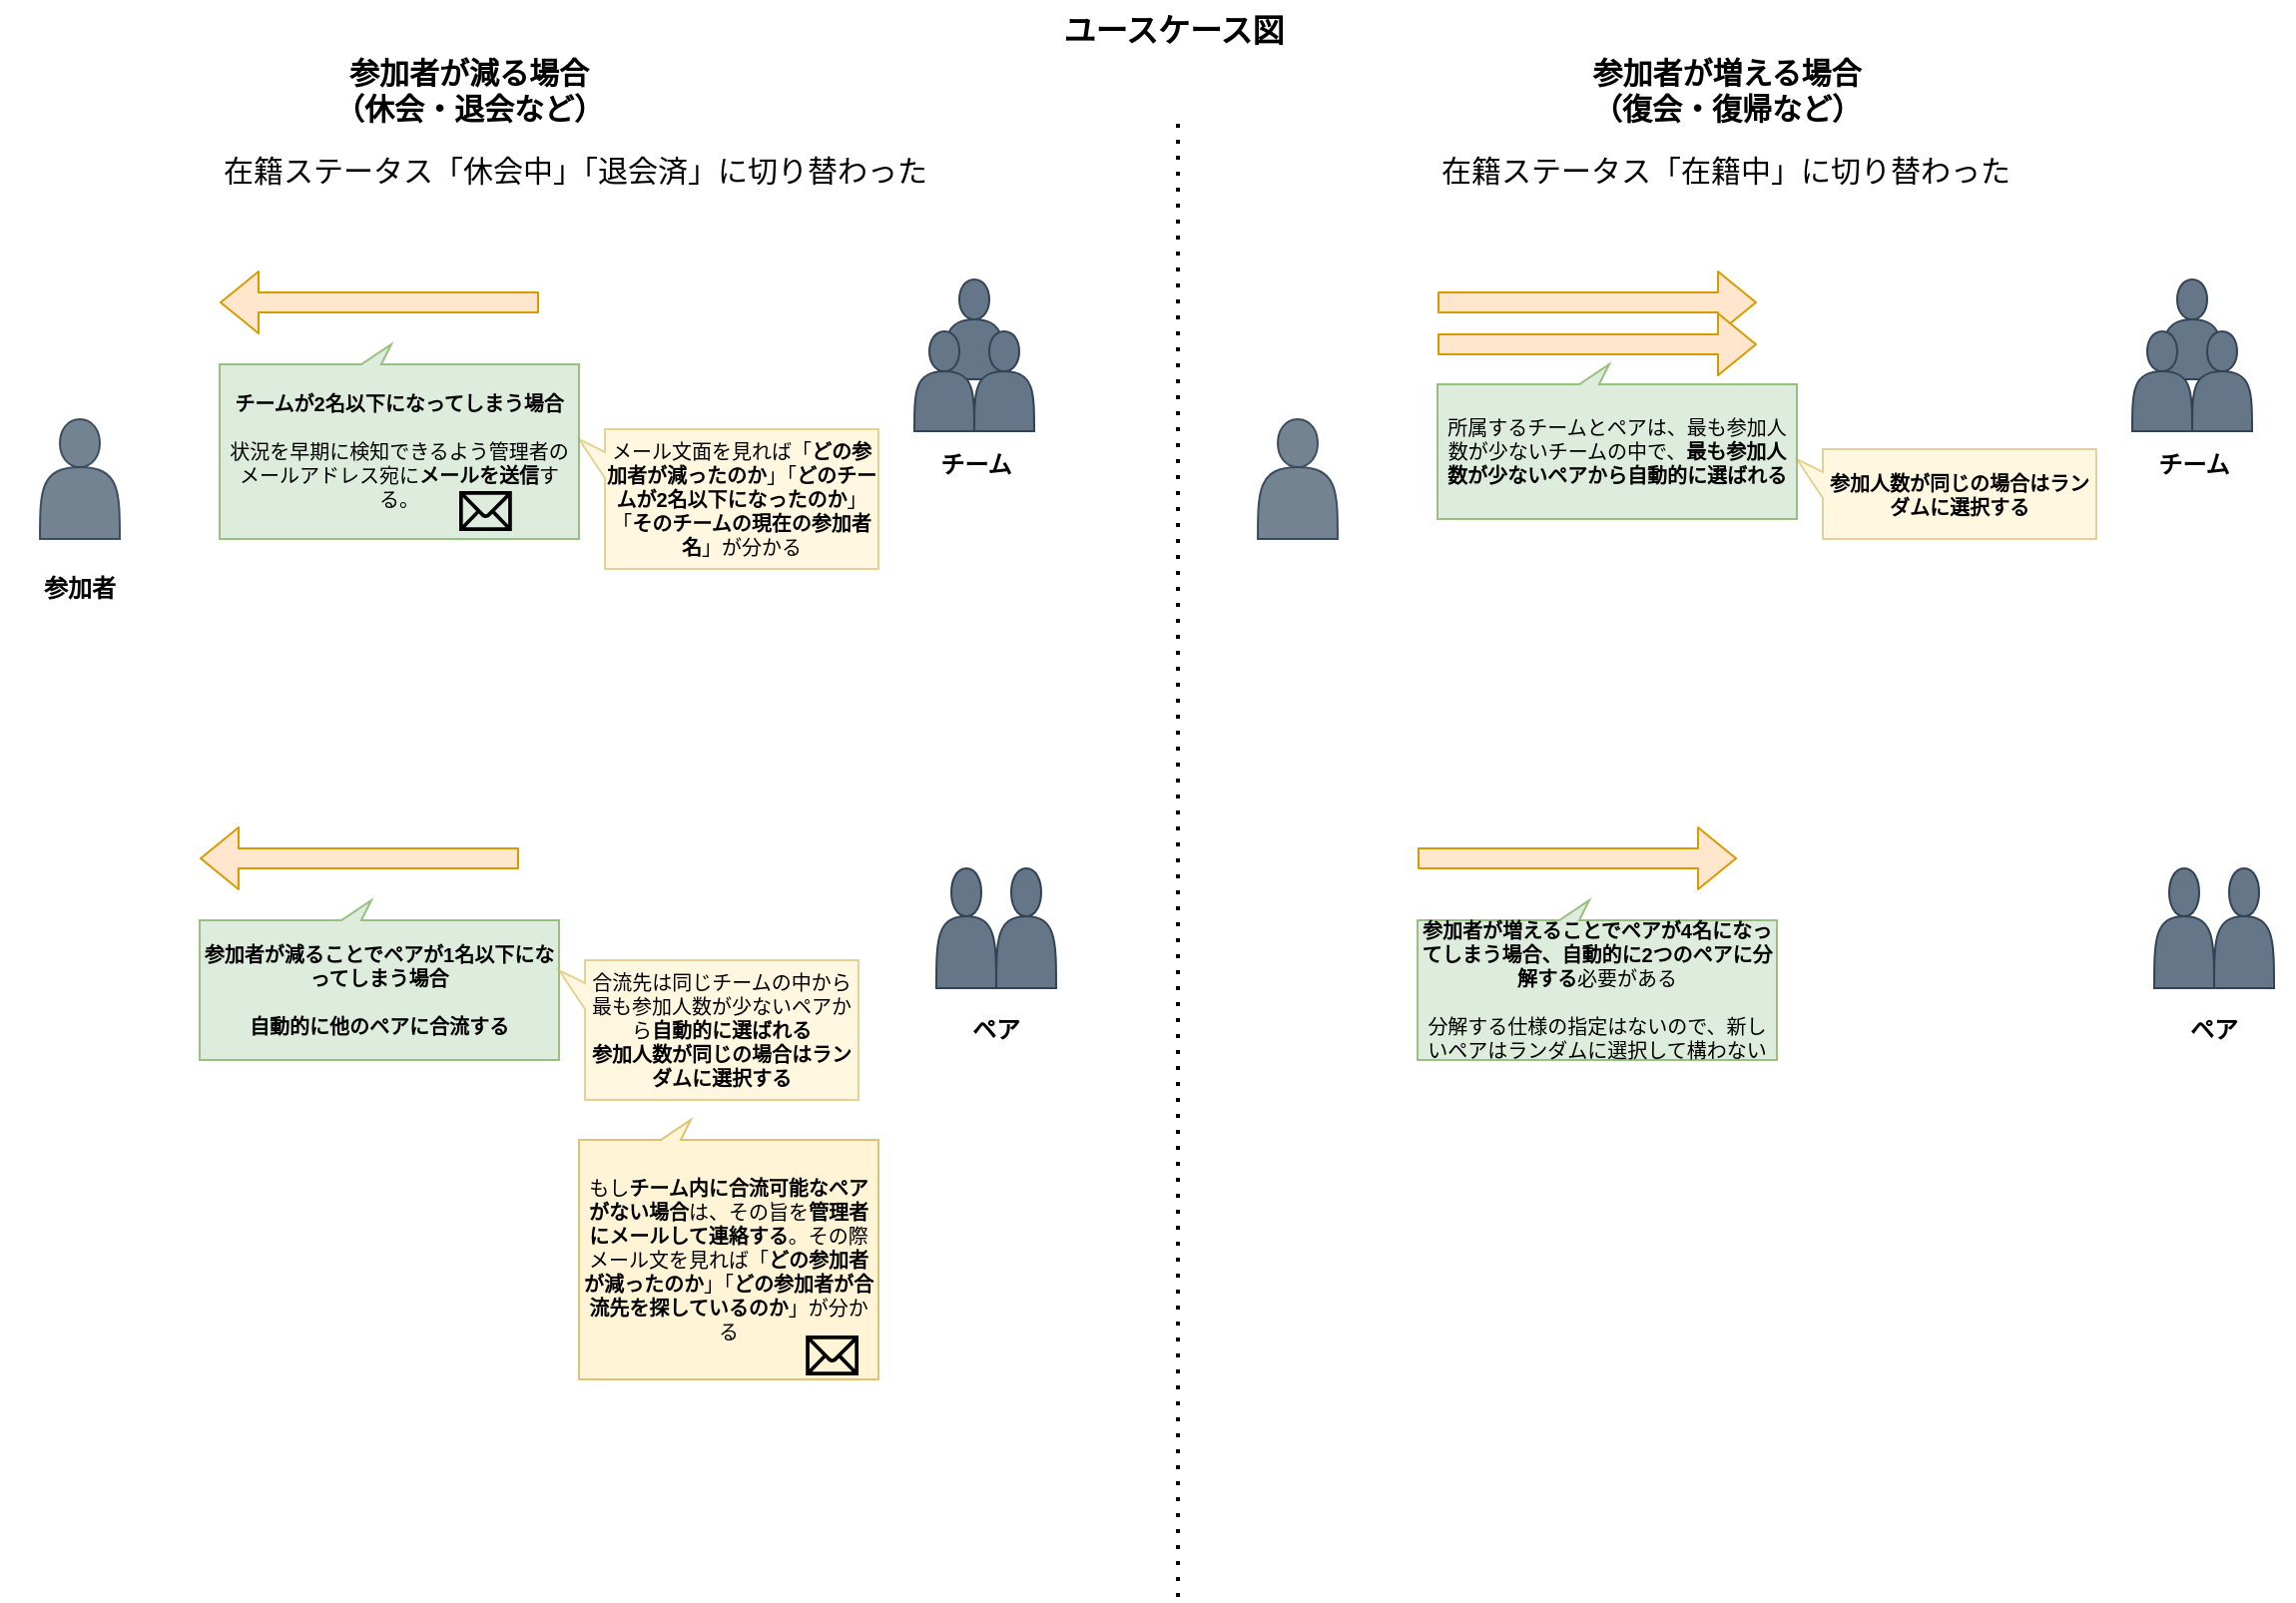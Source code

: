 <mxfile>
    <diagram id="9xovjR4-WUleG0vmvGRw" name="ページ1">
        <mxGraphModel dx="1107" dy="787" grid="1" gridSize="10" guides="1" tooltips="1" connect="1" arrows="1" fold="1" page="1" pageScale="1" pageWidth="1169" pageHeight="827" math="0" shadow="0">
            <root>
                <mxCell id="0"/>
                <mxCell id="1" parent="0"/>
                <mxCell id="54" value="" style="shape=actor;whiteSpace=wrap;html=1;labelBackgroundColor=default;fillStyle=auto;fontSize=10;fillColor=#647687;strokeColor=#314354;fontColor=#ffffff;" parent="1" vertex="1">
                    <mxGeometry x="483" y="160" width="30" height="50" as="geometry"/>
                </mxCell>
                <mxCell id="10" value="&lt;div style=&quot;font-size: 10px;&quot;&gt;もし&lt;b&gt;チーム内に合流可能なペアがない場合&lt;/b&gt;は、その旨を&lt;b&gt;管理者にメールして連絡する&lt;/b&gt;。その際メール文を見れば「&lt;b&gt;どの参加者が減ったのか&lt;/b&gt;」「&lt;b&gt;どの参加者が合流先を探しているのか&lt;/b&gt;」が分かる&lt;/div&gt;" style="whiteSpace=wrap;html=1;shape=mxgraph.basic.rectCallout;dx=104;dy=10;boundedLbl=1;direction=west;fillColor=#fff2cc;strokeColor=#d6b656;fontSize=10;fillStyle=auto;opacity=80;" parent="1" vertex="1">
                    <mxGeometry x="300" y="581" width="150" height="130" as="geometry"/>
                </mxCell>
                <mxCell id="43" value="メール文面を見れば「&lt;b&gt;どの参加者が減ったのか&lt;/b&gt;」「&lt;b&gt;どのチームが2名以下になったのか&lt;/b&gt;」「&lt;b&gt;そのチームの現在の参加者名&lt;/b&gt;」が分かる" style="whiteSpace=wrap;html=1;shape=mxgraph.basic.rectCallout;dx=18;dy=13;boundedLbl=1;direction=south;fillColor=#fff2cc;strokeColor=#d6b656;fontSize=10;fillStyle=auto;fontColor=#000000;opacity=60;" parent="1" vertex="1">
                    <mxGeometry x="300" y="235" width="150" height="70" as="geometry"/>
                </mxCell>
                <mxCell id="46" value="&lt;div style=&quot;font-size: 10px;&quot;&gt;&lt;b&gt;チームが2名以下になってしまう場合&lt;br&gt;&lt;/b&gt;&lt;br&gt;状況を早期に検知できるよう管理者のメールアドレス宛に&lt;b&gt;メールを送信&lt;/b&gt;する。&lt;/div&gt;" style="whiteSpace=wrap;html=1;shape=mxgraph.basic.rectCallout;dx=104;dy=10;boundedLbl=1;direction=west;fillColor=#d5e8d4;strokeColor=#82b366;fontSize=10;fillStyle=auto;connectable=1;allowArrows=1;opacity=80;" parent="1" vertex="1">
                    <mxGeometry x="120" y="192.5" width="180" height="97.5" as="geometry"/>
                </mxCell>
                <mxCell id="48" value="" style="shape=actor;whiteSpace=wrap;html=1;labelBackgroundColor=default;fillStyle=auto;fontSize=10;fillColor=#647687;strokeColor=#314354;opacity=90;fontColor=#ffffff;" parent="1" vertex="1">
                    <mxGeometry x="30" y="230" width="40" height="60" as="geometry"/>
                </mxCell>
                <mxCell id="49" value="" style="shape=actor;whiteSpace=wrap;html=1;labelBackgroundColor=default;fillStyle=auto;fontSize=10;fillColor=#647687;strokeColor=#314354;fontColor=#ffffff;" parent="1" vertex="1">
                    <mxGeometry x="479" y="455" width="30" height="60" as="geometry"/>
                </mxCell>
                <mxCell id="51" value="" style="shape=actor;whiteSpace=wrap;html=1;labelBackgroundColor=default;fillStyle=auto;fontSize=10;fillColor=#647687;strokeColor=#314354;fontColor=#ffffff;" parent="1" vertex="1">
                    <mxGeometry x="509" y="455" width="30" height="60" as="geometry"/>
                </mxCell>
                <mxCell id="52" value="" style="shape=actor;whiteSpace=wrap;html=1;labelBackgroundColor=default;fillStyle=auto;fontSize=10;fillColor=#647687;strokeColor=#314354;fontColor=#ffffff;" parent="1" vertex="1">
                    <mxGeometry x="468" y="186" width="30" height="50" as="geometry"/>
                </mxCell>
                <mxCell id="53" value="" style="shape=actor;whiteSpace=wrap;html=1;labelBackgroundColor=default;fillStyle=auto;fontSize=10;fillColor=#647687;strokeColor=#314354;fontColor=#ffffff;" parent="1" vertex="1">
                    <mxGeometry x="498" y="186" width="30" height="50" as="geometry"/>
                </mxCell>
                <mxCell id="55" value="ユースケース図" style="text;html=1;strokeColor=none;fillColor=none;align=center;verticalAlign=middle;whiteSpace=wrap;rounded=0;labelBackgroundColor=default;fillStyle=auto;fontSize=16;fontColor=#000000;opacity=40;fontStyle=1" parent="1" vertex="1">
                    <mxGeometry x="513" y="20" width="170" height="30" as="geometry"/>
                </mxCell>
                <mxCell id="74" value="" style="shape=flexArrow;endArrow=classic;html=1;fillColor=#ffe6cc;strokeColor=#d79b00;" edge="1" parent="1">
                    <mxGeometry width="50" height="50" relative="1" as="geometry">
                        <mxPoint x="280" y="171.5" as="sourcePoint"/>
                        <mxPoint x="120" y="171.5" as="targetPoint"/>
                    </mxGeometry>
                </mxCell>
                <mxCell id="75" value="参加者が減る場合&lt;br style=&quot;font-size: 15px;&quot;&gt;（休会・退会など）" style="text;html=1;strokeColor=none;fillColor=none;align=center;verticalAlign=middle;whiteSpace=wrap;rounded=0;fontStyle=1;fontSize=15;" vertex="1" parent="1">
                    <mxGeometry x="170" y="50" width="150" height="30" as="geometry"/>
                </mxCell>
                <mxCell id="78" value="" style="shape=mxgraph.signs.tech.mail;html=1;pointerEvents=1;fillColor=#000000;strokeColor=none;verticalLabelPosition=bottom;verticalAlign=top;align=center;" vertex="1" parent="1">
                    <mxGeometry x="240" y="266" width="26.4" height="20" as="geometry"/>
                </mxCell>
                <mxCell id="79" value="&lt;div style=&quot;&quot;&gt;&lt;b style=&quot;font-size: 10px;&quot;&gt;参加者が減ることでペアが1名以下になってしまう場合&lt;br&gt;&lt;/b&gt;&lt;br&gt;&lt;b&gt;自動的に他のペアに合流する&lt;/b&gt;&lt;br&gt;&lt;/div&gt;" style="whiteSpace=wrap;html=1;shape=mxgraph.basic.rectCallout;dx=104;dy=10;boundedLbl=1;direction=west;fillColor=#d5e8d4;strokeColor=#82b366;fontSize=10;fillStyle=auto;connectable=1;allowArrows=1;opacity=80;" vertex="1" parent="1">
                    <mxGeometry x="110" y="471" width="180" height="80" as="geometry"/>
                </mxCell>
                <mxCell id="83" value="&lt;div&gt;合流先は同じチームの中から最も参加人数が少ないペアから&lt;b&gt;自動的に選ばれる&lt;/b&gt;&lt;/div&gt;&lt;div&gt;&lt;b&gt;参加人数が同じの場合はランダムに選択する&lt;/b&gt;&lt;/div&gt;" style="whiteSpace=wrap;html=1;shape=mxgraph.basic.rectCallout;dx=18;dy=13;boundedLbl=1;direction=south;fillColor=#fff2cc;strokeColor=#d6b656;fontSize=10;fillStyle=auto;fontColor=#000000;opacity=60;" vertex="1" parent="1">
                    <mxGeometry x="290" y="501" width="150" height="70" as="geometry"/>
                </mxCell>
                <mxCell id="84" value="参加者" style="text;html=1;strokeColor=none;fillColor=none;align=center;verticalAlign=middle;whiteSpace=wrap;rounded=0;fontStyle=1" vertex="1" parent="1">
                    <mxGeometry x="10" y="300" width="80" height="30" as="geometry"/>
                </mxCell>
                <mxCell id="85" value="チーム" style="text;html=1;strokeColor=none;fillColor=none;align=center;verticalAlign=middle;whiteSpace=wrap;rounded=0;fontStyle=1" vertex="1" parent="1">
                    <mxGeometry x="459" y="238" width="80" height="30" as="geometry"/>
                </mxCell>
                <mxCell id="86" value="ペア" style="text;html=1;strokeColor=none;fillColor=none;align=center;verticalAlign=middle;whiteSpace=wrap;rounded=0;fontStyle=1" vertex="1" parent="1">
                    <mxGeometry x="469" y="521" width="80" height="30" as="geometry"/>
                </mxCell>
                <mxCell id="87" value="" style="shape=flexArrow;endArrow=classic;html=1;fillColor=#ffe6cc;strokeColor=#d79b00;" edge="1" parent="1">
                    <mxGeometry width="50" height="50" relative="1" as="geometry">
                        <mxPoint x="270" y="450" as="sourcePoint"/>
                        <mxPoint x="110" y="450" as="targetPoint"/>
                    </mxGeometry>
                </mxCell>
                <mxCell id="89" value="" style="shape=mxgraph.signs.tech.mail;html=1;pointerEvents=1;fillColor=#000000;strokeColor=none;verticalLabelPosition=bottom;verticalAlign=top;align=center;" vertex="1" parent="1">
                    <mxGeometry x="413.6" y="689" width="26.4" height="20" as="geometry"/>
                </mxCell>
                <mxCell id="90" value="" style="endArrow=none;dashed=1;html=1;dashPattern=1 3;strokeWidth=2;" edge="1" parent="1">
                    <mxGeometry width="50" height="50" relative="1" as="geometry">
                        <mxPoint x="600" y="820" as="sourcePoint"/>
                        <mxPoint x="600" y="80" as="targetPoint"/>
                    </mxGeometry>
                </mxCell>
                <mxCell id="91" value="" style="shape=actor;whiteSpace=wrap;html=1;labelBackgroundColor=default;fillStyle=auto;fontSize=10;fillColor=#647687;strokeColor=#314354;fontColor=#ffffff;" vertex="1" parent="1">
                    <mxGeometry x="1093" y="160" width="30" height="50" as="geometry"/>
                </mxCell>
                <mxCell id="93" value="&lt;b&gt;参加人数が同じの場合はランダムに選択する&lt;/b&gt;" style="whiteSpace=wrap;html=1;shape=mxgraph.basic.rectCallout;dx=18;dy=13;boundedLbl=1;direction=south;fillColor=#fff2cc;strokeColor=#d6b656;fontSize=10;fillStyle=auto;fontColor=#000000;opacity=60;" vertex="1" parent="1">
                    <mxGeometry x="910" y="245" width="150" height="45" as="geometry"/>
                </mxCell>
                <mxCell id="94" value="&lt;div style=&quot;&quot;&gt;&lt;span style=&quot;font-weight: normal;&quot;&gt;所属するチームとペアは、最も参加人数が少ないチームの中で、&lt;/span&gt;最も参加人数が少ないペアから自動的に選ばれる&lt;br&gt;&lt;/div&gt;" style="whiteSpace=wrap;html=1;shape=mxgraph.basic.rectCallout;dx=104;dy=10;boundedLbl=1;direction=west;fillColor=#d5e8d4;strokeColor=#82b366;fontSize=10;fillStyle=auto;connectable=1;allowArrows=1;opacity=80;fontStyle=1" vertex="1" parent="1">
                    <mxGeometry x="730" y="202.5" width="180" height="77.5" as="geometry"/>
                </mxCell>
                <mxCell id="95" value="" style="shape=actor;whiteSpace=wrap;html=1;labelBackgroundColor=default;fillStyle=auto;fontSize=10;fillColor=#647687;strokeColor=#314354;opacity=90;fontColor=#ffffff;" vertex="1" parent="1">
                    <mxGeometry x="640" y="230" width="40" height="60" as="geometry"/>
                </mxCell>
                <mxCell id="96" value="" style="shape=actor;whiteSpace=wrap;html=1;labelBackgroundColor=default;fillStyle=auto;fontSize=10;fillColor=#647687;strokeColor=#314354;fontColor=#ffffff;" vertex="1" parent="1">
                    <mxGeometry x="1089" y="455" width="30" height="60" as="geometry"/>
                </mxCell>
                <mxCell id="97" value="" style="shape=actor;whiteSpace=wrap;html=1;labelBackgroundColor=default;fillStyle=auto;fontSize=10;fillColor=#647687;strokeColor=#314354;fontColor=#ffffff;" vertex="1" parent="1">
                    <mxGeometry x="1119" y="455" width="30" height="60" as="geometry"/>
                </mxCell>
                <mxCell id="98" value="" style="shape=actor;whiteSpace=wrap;html=1;labelBackgroundColor=default;fillStyle=auto;fontSize=10;fillColor=#647687;strokeColor=#314354;fontColor=#ffffff;" vertex="1" parent="1">
                    <mxGeometry x="1078" y="186" width="30" height="50" as="geometry"/>
                </mxCell>
                <mxCell id="99" value="" style="shape=actor;whiteSpace=wrap;html=1;labelBackgroundColor=default;fillStyle=auto;fontSize=10;fillColor=#647687;strokeColor=#314354;fontColor=#ffffff;" vertex="1" parent="1">
                    <mxGeometry x="1108" y="186" width="30" height="50" as="geometry"/>
                </mxCell>
                <mxCell id="100" value="" style="shape=flexArrow;endArrow=none;html=1;fillColor=#ffe6cc;strokeColor=#d79b00;startArrow=block;endFill=0;" edge="1" parent="1">
                    <mxGeometry width="50" height="50" relative="1" as="geometry">
                        <mxPoint x="890" y="171.5" as="sourcePoint"/>
                        <mxPoint x="730" y="171.5" as="targetPoint"/>
                    </mxGeometry>
                </mxCell>
                <mxCell id="101" value="参加者が増える場合&lt;br style=&quot;font-size: 15px;&quot;&gt;（復会・復帰など）" style="text;html=1;strokeColor=none;fillColor=none;align=center;verticalAlign=middle;whiteSpace=wrap;rounded=0;fontStyle=1;fontSize=15;" vertex="1" parent="1">
                    <mxGeometry x="800" y="50" width="150" height="30" as="geometry"/>
                </mxCell>
                <mxCell id="103" value="&lt;div style=&quot;&quot;&gt;&lt;b&gt;参加者が増えることでペアが4名になってしまう場合、自動的に2つのペアに分解する&lt;/b&gt;必要がある&lt;br&gt;&lt;/div&gt;&lt;div style=&quot;&quot;&gt;&lt;br&gt;&lt;/div&gt;&lt;div style=&quot;&quot;&gt;分解する仕様の指定はないので、新しいペアはランダムに選択して構わない&lt;br&gt;&lt;/div&gt;" style="whiteSpace=wrap;html=1;shape=mxgraph.basic.rectCallout;dx=104;dy=10;boundedLbl=1;direction=west;fillColor=#d5e8d4;strokeColor=#82b366;fontSize=10;fillStyle=auto;connectable=1;allowArrows=1;opacity=80;" vertex="1" parent="1">
                    <mxGeometry x="720" y="471" width="180" height="80" as="geometry"/>
                </mxCell>
                <mxCell id="105" value="チーム" style="text;html=1;strokeColor=none;fillColor=none;align=center;verticalAlign=middle;whiteSpace=wrap;rounded=0;fontStyle=1" vertex="1" parent="1">
                    <mxGeometry x="1069" y="238" width="80" height="30" as="geometry"/>
                </mxCell>
                <mxCell id="106" value="ペア" style="text;html=1;strokeColor=none;fillColor=none;align=center;verticalAlign=middle;whiteSpace=wrap;rounded=0;fontStyle=1" vertex="1" parent="1">
                    <mxGeometry x="1079" y="521" width="80" height="30" as="geometry"/>
                </mxCell>
                <mxCell id="107" value="" style="shape=flexArrow;endArrow=none;html=1;fillColor=#ffe6cc;strokeColor=#d79b00;startArrow=block;endFill=0;" edge="1" parent="1">
                    <mxGeometry width="50" height="50" relative="1" as="geometry">
                        <mxPoint x="880" y="450" as="sourcePoint"/>
                        <mxPoint x="720" y="450" as="targetPoint"/>
                    </mxGeometry>
                </mxCell>
                <mxCell id="109" value="在籍ステータス「在籍中」に切り替わった" style="text;whiteSpace=wrap;html=1;fontSize=15;" vertex="1" parent="1">
                    <mxGeometry x="730" y="90" width="320" height="40" as="geometry"/>
                </mxCell>
                <mxCell id="110" value="在籍ステータス「休会中」「退会済」に切り替わった" style="text;whiteSpace=wrap;html=1;fontSize=15;" vertex="1" parent="1">
                    <mxGeometry x="120" y="90" width="380" height="40" as="geometry"/>
                </mxCell>
                <mxCell id="112" value="" style="shape=flexArrow;endArrow=none;html=1;fillColor=#ffe6cc;strokeColor=#d79b00;startArrow=block;endFill=0;" edge="1" parent="1">
                    <mxGeometry width="50" height="50" relative="1" as="geometry">
                        <mxPoint x="890" y="192.5" as="sourcePoint"/>
                        <mxPoint x="730" y="192.5" as="targetPoint"/>
                    </mxGeometry>
                </mxCell>
            </root>
        </mxGraphModel>
    </diagram>
</mxfile>